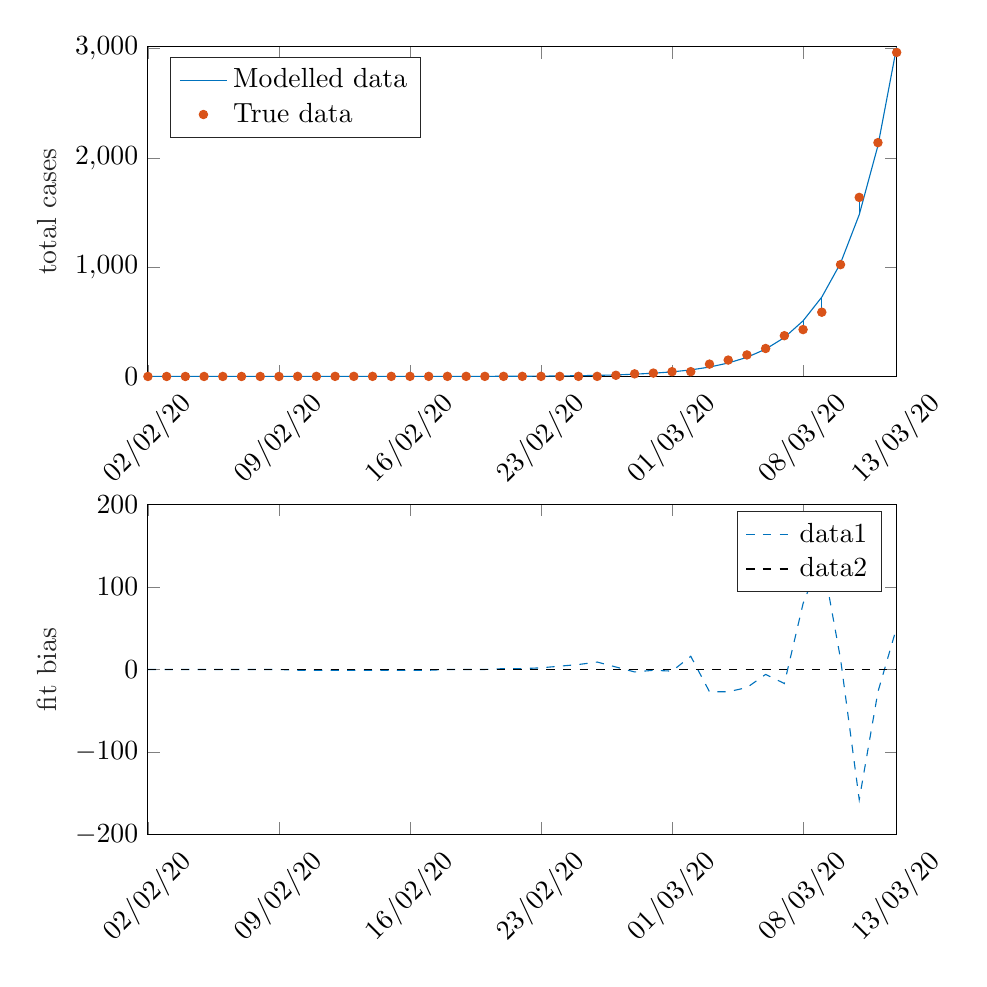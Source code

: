 % This file was created by matlab2tikz.
%
\definecolor{mycolor1}{rgb}{0.0,0.447,0.741}%
\definecolor{mycolor2}{rgb}{0.85,0.325,0.098}%
%
\begin{tikzpicture}

\begin{axis}[%
width=9.509cm,
height=4.186cm,
at={(0cm,5.814cm)},
scale only axis,
xmin=0,
xmax=40,
xtick={0,7,14,21,28,35,40},
xticklabels={{02/02/20},{09/02/20},{16/02/20},{23/02/20},{01/03/20},{08/03/20},{13/03/20}},
xticklabel style={rotate=45},
ymin=0,
ymax=3015,
ylabel style={font=\color{white!15!black}},
ylabel={total cases},
axis background/.style={fill=white},
legend style={at={(0.03,0.97)}, anchor=north west, legend cell align=left, align=left, draw=white!15!black}
]
\addplot [color=mycolor1]
  table[row sep=crcr]{%
0	0\\
15	0\\
16	1\\
18	1\\
19	2\\
20	2\\
21	3\\
23	7\\
24	10\\
25	14\\
26	21\\
27	30\\
28	42\\
29	60\\
30	86\\
31	123\\
32	175\\
33	250\\
34	356\\
35	509\\
36	726\\
37	1036\\
38	1480\\
39	2112\\
40	3015\\
};
\addlegendentry{Modelled data}

\addplot[only marks, mark=*, mark options={}, mark size=1.5pt, color=mycolor2, fill=mycolor2] table[row sep=crcr]{%
x	y\\
0	0\\
1	0\\
2	0\\
3	0\\
4	0\\
5	0\\
6	0\\
7	0\\
8	1\\
9	1\\
10	1\\
11	1\\
12	1\\
13	1\\
14	1\\
15	1\\
16	1\\
17	1\\
18	1\\
19	1\\
20	1\\
21	1\\
22	1\\
23	1\\
24	1\\
25	11\\
26	24\\
27	31\\
28	44\\
29	44\\
30	113\\
31	150\\
32	197\\
33	256\\
34	373\\
35	429\\
36	588\\
37	1023\\
38	1638\\
39	2139\\
40	2964\\
};
\addlegendentry{True data}

\addplot [color=mycolor1, forget plot]
  table[row sep=crcr]{%
0	0\\
0	0\\
};
\addplot [color=mycolor1, forget plot]
  table[row sep=crcr]{%
1	0\\
1	0\\
};
\addplot [color=mycolor1, forget plot]
  table[row sep=crcr]{%
2	0\\
2	0\\
};
\addplot [color=mycolor1, forget plot]
  table[row sep=crcr]{%
3	0\\
3	0\\
};
\addplot [color=mycolor1, forget plot]
  table[row sep=crcr]{%
4	0\\
4	0\\
};
\addplot [color=mycolor1, forget plot]
  table[row sep=crcr]{%
5	0\\
5	0\\
};
\addplot [color=mycolor1, forget plot]
  table[row sep=crcr]{%
6	0\\
6	0\\
};
\addplot [color=mycolor1, forget plot]
  table[row sep=crcr]{%
7	0\\
7	0\\
};
\addplot [color=mycolor1, forget plot]
  table[row sep=crcr]{%
8	1\\
8	0\\
};
\addplot [color=mycolor1, forget plot]
  table[row sep=crcr]{%
9	1\\
9	0\\
};
\addplot [color=mycolor1, forget plot]
  table[row sep=crcr]{%
10	1\\
10	0\\
};
\addplot [color=mycolor1, forget plot]
  table[row sep=crcr]{%
11	1\\
11	0\\
};
\addplot [color=mycolor1, forget plot]
  table[row sep=crcr]{%
12	1\\
12	0\\
};
\addplot [color=mycolor1, forget plot]
  table[row sep=crcr]{%
13	1\\
13	0\\
};
\addplot [color=mycolor1, forget plot]
  table[row sep=crcr]{%
14	1\\
14	0\\
};
\addplot [color=mycolor1, forget plot]
  table[row sep=crcr]{%
15	1\\
15	0\\
};
\addplot [color=mycolor1, forget plot]
  table[row sep=crcr]{%
16	1\\
16	1\\
};
\addplot [color=mycolor1, forget plot]
  table[row sep=crcr]{%
17	1\\
17	1\\
};
\addplot [color=mycolor1, forget plot]
  table[row sep=crcr]{%
18	1\\
18	1\\
};
\addplot [color=mycolor1, forget plot]
  table[row sep=crcr]{%
19	1\\
19	2\\
};
\addplot [color=mycolor1, forget plot]
  table[row sep=crcr]{%
20	1\\
20	2\\
};
\addplot [color=mycolor1, forget plot]
  table[row sep=crcr]{%
21	1\\
21	3\\
};
\addplot [color=mycolor1, forget plot]
  table[row sep=crcr]{%
22	1\\
22	5\\
};
\addplot [color=mycolor1, forget plot]
  table[row sep=crcr]{%
23	1\\
23	7\\
};
\addplot [color=mycolor1, forget plot]
  table[row sep=crcr]{%
24	1\\
24	10\\
};
\addplot [color=mycolor1, forget plot]
  table[row sep=crcr]{%
25	11\\
25	14\\
};
\addplot [color=mycolor1, forget plot]
  table[row sep=crcr]{%
26	24\\
26	21\\
};
\addplot [color=mycolor1, forget plot]
  table[row sep=crcr]{%
27	31\\
27	30\\
};
\addplot [color=mycolor1, forget plot]
  table[row sep=crcr]{%
28	44\\
28	42\\
};
\addplot [color=mycolor1, forget plot]
  table[row sep=crcr]{%
29	44\\
29	60\\
};
\addplot [color=mycolor1, forget plot]
  table[row sep=crcr]{%
30	113\\
30	86\\
};
\addplot [color=mycolor1, forget plot]
  table[row sep=crcr]{%
31	150\\
31	123\\
};
\addplot [color=mycolor1, forget plot]
  table[row sep=crcr]{%
32	197\\
32	175\\
};
\addplot [color=mycolor1, forget plot]
  table[row sep=crcr]{%
33	256\\
33	250\\
};
\addplot [color=mycolor1, forget plot]
  table[row sep=crcr]{%
34	373\\
34	356\\
};
\addplot [color=mycolor1, forget plot]
  table[row sep=crcr]{%
35	429\\
35	509\\
};
\addplot [color=mycolor1, forget plot]
  table[row sep=crcr]{%
36	588\\
36	726\\
};
\addplot [color=mycolor1, forget plot]
  table[row sep=crcr]{%
37	1023\\
37	1036\\
};
\addplot [color=mycolor1, forget plot]
  table[row sep=crcr]{%
38	1638\\
38	1480\\
};
\addplot [color=mycolor1, forget plot]
  table[row sep=crcr]{%
39	2139\\
39	2112\\
};
\addplot [color=mycolor1, forget plot]
  table[row sep=crcr]{%
40	2964\\
40	3015\\
};
\end{axis}

\begin{axis}[%
width=9.509cm,
height=4.186cm,
at={(0cm,0cm)},
scale only axis,
xmin=0,
xmax=40,
xtick={0,7,14,21,28,35,40},
xticklabels={{02/02/20},{09/02/20},{16/02/20},{23/02/20},{01/03/20},{08/03/20},{13/03/20}},
xticklabel style={rotate=45},
ymin=-200,
ymax=200,
ylabel style={font=\color{white!15!black}},
ylabel={fit bias},
axis background/.style={fill=white},
legend style={legend cell align=left, align=left, draw=white!15!black}
]
\addplot [color=mycolor1, dashed]
  table[row sep=crcr]{%
0	0\\
7	0\\
8	-1\\
15	-1\\
16	0\\
18	0\\
19	1\\
20	1\\
21	2\\
23	6\\
24	9\\
26	-3\\
27	-1\\
28	-2\\
29	16\\
30	-27\\
31	-27\\
32	-22\\
33	-6\\
34	-17\\
35	80\\
36	138\\
37	13\\
38	-158\\
39	-27\\
40	51\\
};
\addlegendentry{data1}

\addplot [color=black, dashed]
  table[row sep=crcr]{%
0	0\\
40	0\\
};
\addlegendentry{data2}

\end{axis}
\end{tikzpicture}%